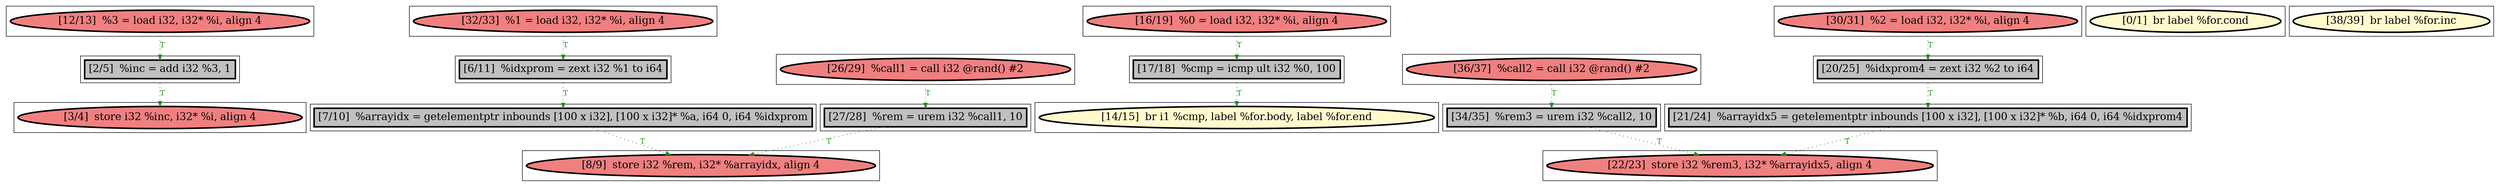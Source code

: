 
digraph G {



node361->node366 [style=dotted,color=forestgreen,label="T",fontcolor=forestgreen ]
node371->node362 [style=dotted,color=forestgreen,label="T",fontcolor=forestgreen ]
node376->node365 [style=dotted,color=forestgreen,label="T",fontcolor=forestgreen ]
node367->node363 [style=dotted,color=forestgreen,label="T",fontcolor=forestgreen ]
node372->node373 [style=dotted,color=forestgreen,label="T",fontcolor=forestgreen ]
node363->node379 [style=dotted,color=forestgreen,label="T",fontcolor=forestgreen ]
node370->node371 [style=dotted,color=forestgreen,label="T",fontcolor=forestgreen ]
node365->node377 [style=dotted,color=forestgreen,label="T",fontcolor=forestgreen ]
node368->node375 [style=dotted,color=forestgreen,label="T",fontcolor=forestgreen ]
node378->node361 [style=dotted,color=forestgreen,label="T",fontcolor=forestgreen ]
node374->node368 [style=dotted,color=forestgreen,label="T",fontcolor=forestgreen ]
node364->node372 [style=dotted,color=forestgreen,label="T",fontcolor=forestgreen ]
node373->node375 [style=dotted,color=forestgreen,label="T",fontcolor=forestgreen ]
node379->node362 [style=dotted,color=forestgreen,label="T",fontcolor=forestgreen ]


subgraph cluster18 {


node378 [penwidth=3.0,fontsize=20,fillcolor=lightcoral,label="[12/13]  %3 = load i32, i32* %i, align 4",shape=ellipse,style=filled ]



}

subgraph cluster16 {


node376 [penwidth=3.0,fontsize=20,fillcolor=lightcoral,label="[16/19]  %0 = load i32, i32* %i, align 4",shape=ellipse,style=filled ]



}

subgraph cluster17 {


node377 [penwidth=3.0,fontsize=20,fillcolor=lemonchiffon,label="[14/15]  br i1 %cmp, label %for.body, label %for.end",shape=ellipse,style=filled ]



}

subgraph cluster4 {


node364 [penwidth=3.0,fontsize=20,fillcolor=lightcoral,label="[30/31]  %2 = load i32, i32* %i, align 4",shape=ellipse,style=filled ]



}

subgraph cluster3 {


node363 [penwidth=3.0,fontsize=20,fillcolor=grey,label="[6/11]  %idxprom = zext i32 %1 to i64",shape=rectangle,style=filled ]



}

subgraph cluster2 {


node362 [penwidth=3.0,fontsize=20,fillcolor=lightcoral,label="[8/9]  store i32 %rem, i32* %arrayidx, align 4",shape=ellipse,style=filled ]



}

subgraph cluster1 {


node361 [penwidth=3.0,fontsize=20,fillcolor=grey,label="[2/5]  %inc = add i32 %3, 1",shape=rectangle,style=filled ]



}

subgraph cluster12 {


node372 [penwidth=3.0,fontsize=20,fillcolor=grey,label="[20/25]  %idxprom4 = zext i32 %2 to i64",shape=rectangle,style=filled ]



}

subgraph cluster5 {


node365 [penwidth=3.0,fontsize=20,fillcolor=grey,label="[17/18]  %cmp = icmp ult i32 %0, 100",shape=rectangle,style=filled ]



}

subgraph cluster0 {


node360 [penwidth=3.0,fontsize=20,fillcolor=lemonchiffon,label="[0/1]  br label %for.cond",shape=ellipse,style=filled ]



}

subgraph cluster6 {


node366 [penwidth=3.0,fontsize=20,fillcolor=lightcoral,label="[3/4]  store i32 %inc, i32* %i, align 4",shape=ellipse,style=filled ]



}

subgraph cluster14 {


node374 [penwidth=3.0,fontsize=20,fillcolor=lightcoral,label="[36/37]  %call2 = call i32 @rand() #2",shape=ellipse,style=filled ]



}

subgraph cluster7 {


node367 [penwidth=3.0,fontsize=20,fillcolor=lightcoral,label="[32/33]  %1 = load i32, i32* %i, align 4",shape=ellipse,style=filled ]



}

subgraph cluster8 {


node368 [penwidth=3.0,fontsize=20,fillcolor=grey,label="[34/35]  %rem3 = urem i32 %call2, 10",shape=rectangle,style=filled ]



}

subgraph cluster9 {


node369 [penwidth=3.0,fontsize=20,fillcolor=lemonchiffon,label="[38/39]  br label %for.inc",shape=ellipse,style=filled ]



}

subgraph cluster19 {


node379 [penwidth=3.0,fontsize=20,fillcolor=grey,label="[7/10]  %arrayidx = getelementptr inbounds [100 x i32], [100 x i32]* %a, i64 0, i64 %idxprom",shape=rectangle,style=filled ]



}

subgraph cluster10 {


node370 [penwidth=3.0,fontsize=20,fillcolor=lightcoral,label="[26/29]  %call1 = call i32 @rand() #2",shape=ellipse,style=filled ]



}

subgraph cluster11 {


node371 [penwidth=3.0,fontsize=20,fillcolor=grey,label="[27/28]  %rem = urem i32 %call1, 10",shape=rectangle,style=filled ]



}

subgraph cluster13 {


node373 [penwidth=3.0,fontsize=20,fillcolor=grey,label="[21/24]  %arrayidx5 = getelementptr inbounds [100 x i32], [100 x i32]* %b, i64 0, i64 %idxprom4",shape=rectangle,style=filled ]



}

subgraph cluster15 {


node375 [penwidth=3.0,fontsize=20,fillcolor=lightcoral,label="[22/23]  store i32 %rem3, i32* %arrayidx5, align 4",shape=ellipse,style=filled ]



}

}
